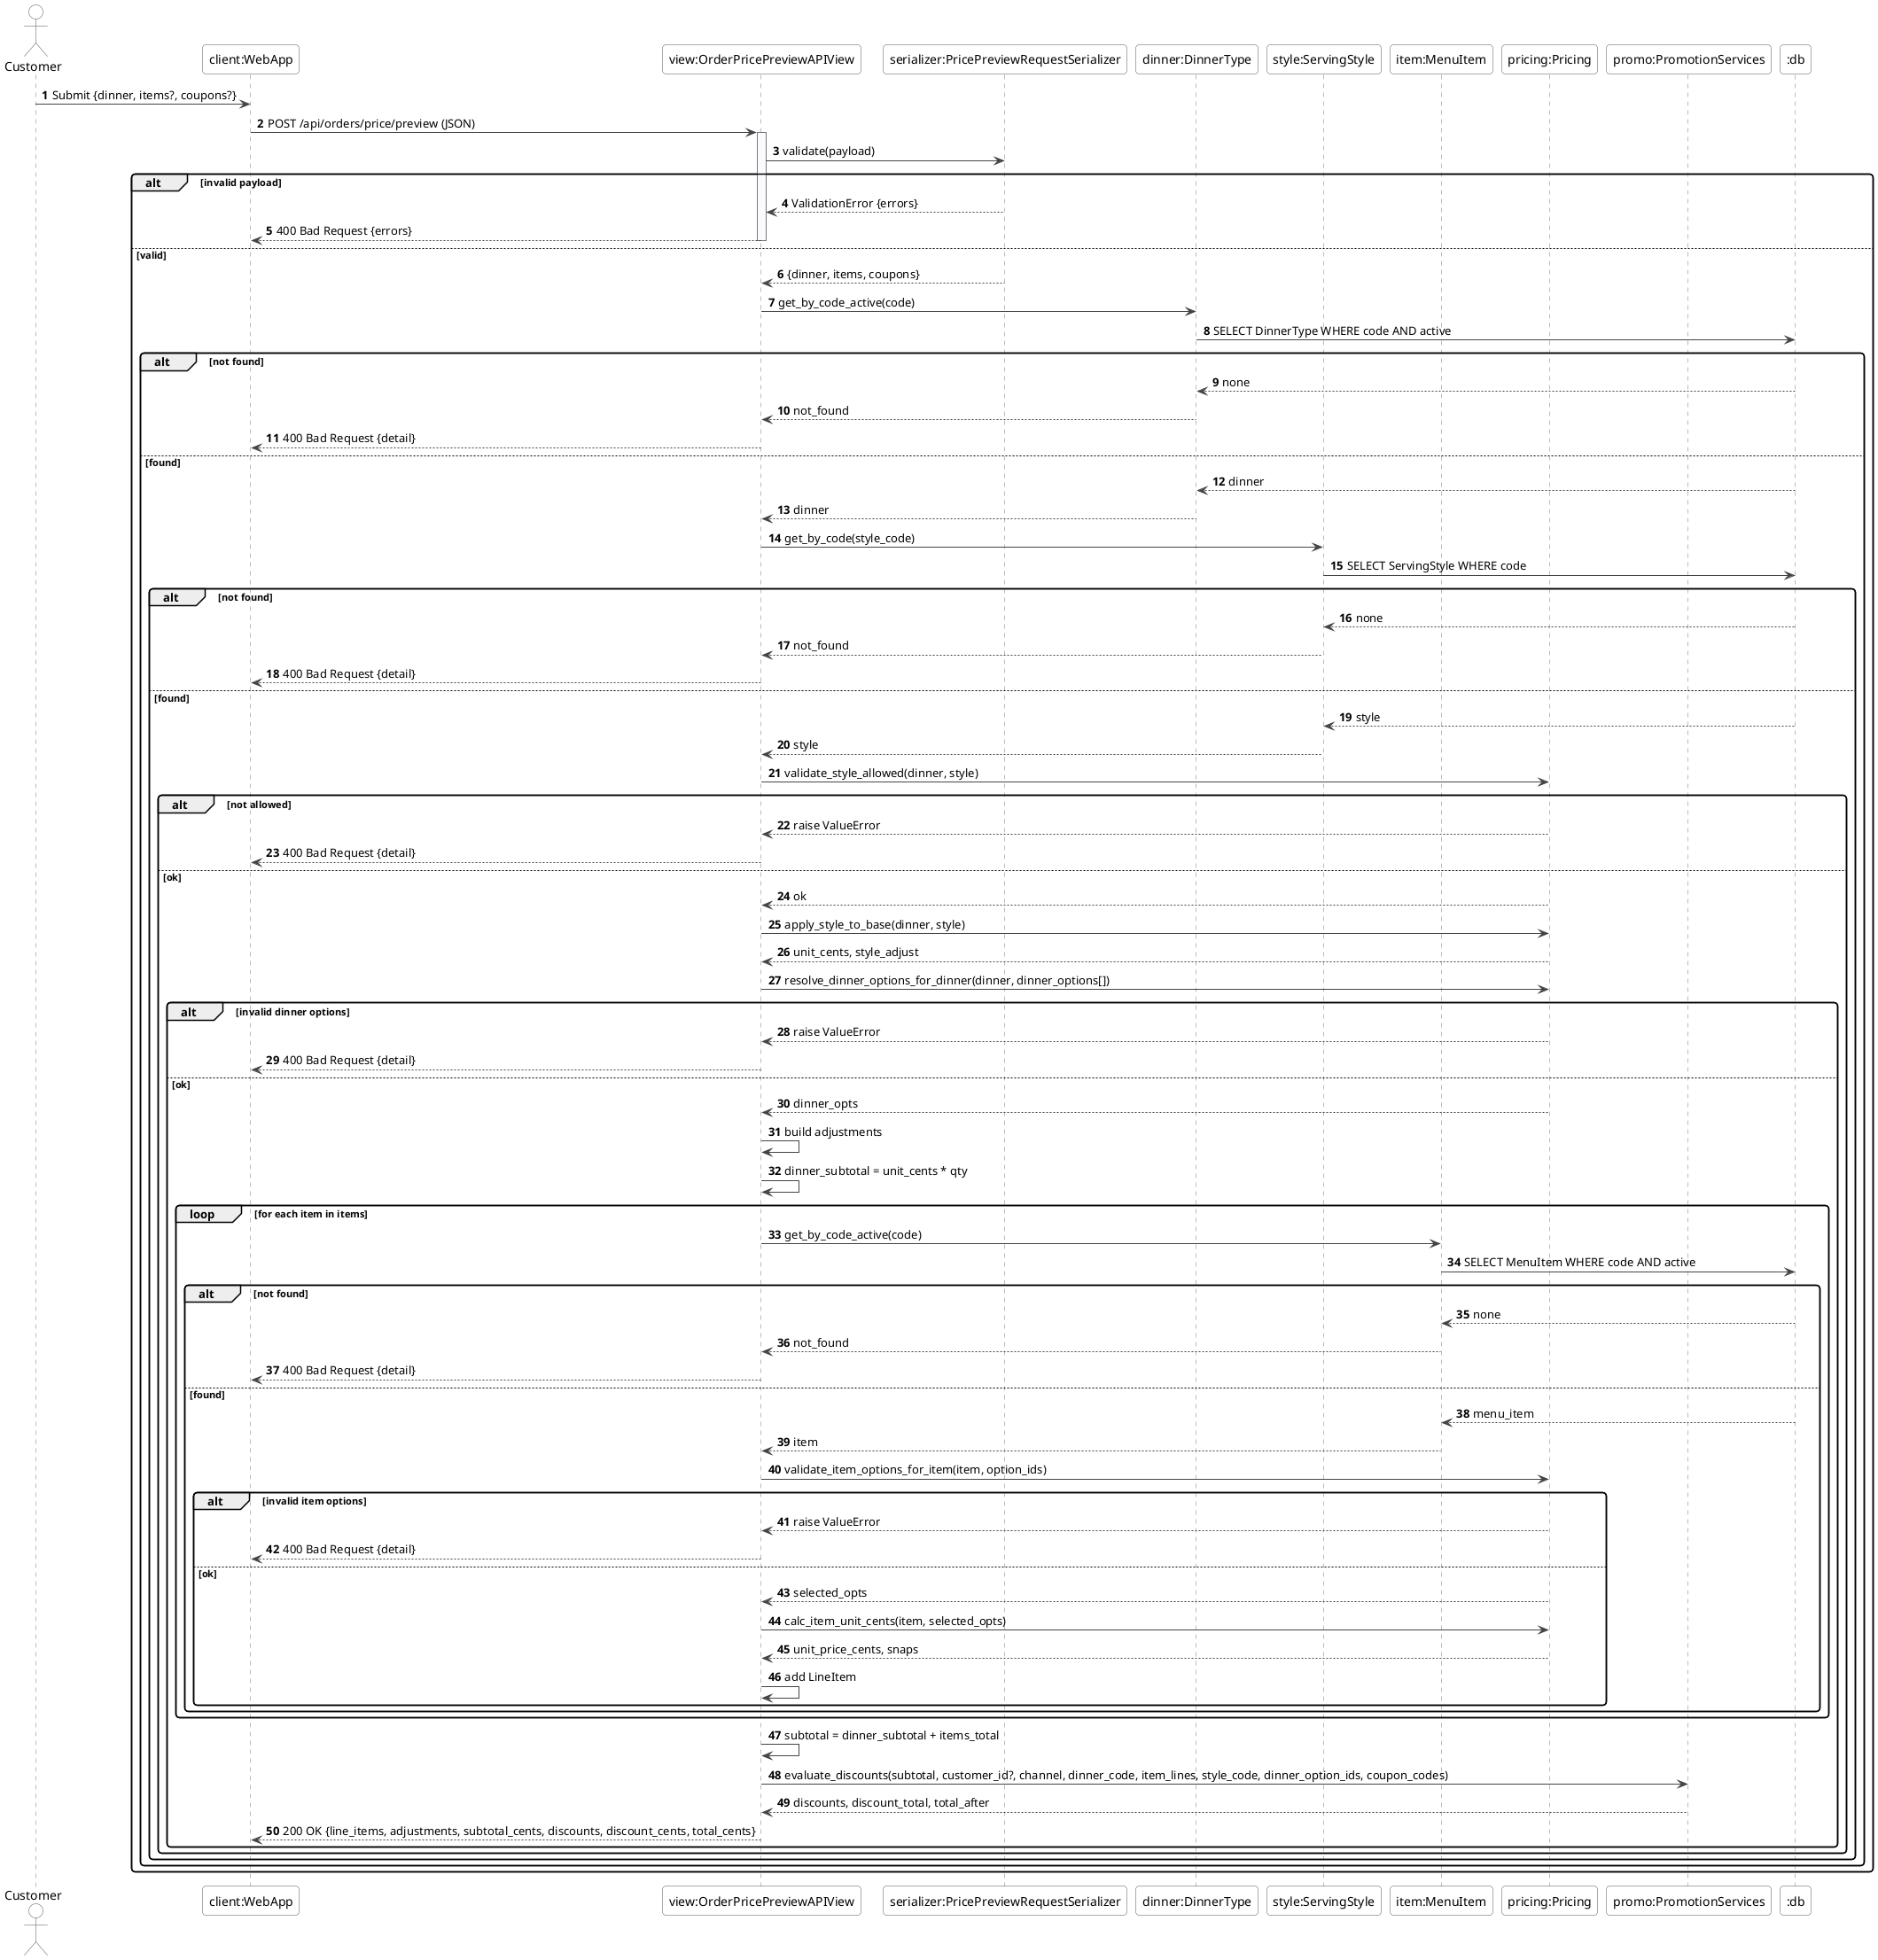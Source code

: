 @startuml OrderPricePreviewSequence
skinparam shadowing false
skinparam roundcorner 8
skinparam sequence {
  ArrowColor #444
  LifeLineBorderColor #777
  LifeLineBackgroundColor #FBFBFF
  ParticipantBorderColor #555
  ParticipantBackgroundColor #FFFFFF
  ActorBorderColor #555
  ActorBackgroundColor #FFFFFF
  BoxBorderColor #999
}

autonumber
actor Customer
participant "client:WebApp" as fe
participant "view:OrderPricePreviewAPIView" as prev
participant "serializer:PricePreviewRequestSerializer" as reqsz
participant "dinner:DinnerType" as dinner
participant "style:ServingStyle" as style
participant "item:MenuItem" as item
participant "pricing:Pricing" as pricing
participant "promo:PromotionServices" as promo
participant ":db" as db

Customer -> fe : Submit {dinner, items?, coupons?}
fe -> prev : POST /api/orders/price/preview (JSON)
activate prev
prev -> reqsz : validate(payload)
alt invalid payload
  reqsz --> prev : ValidationError {errors}
  prev --> fe : 400 Bad Request {errors}
  deactivate prev
else valid
  reqsz --> prev : {dinner, items, coupons}
  prev -> dinner : get_by_code_active(code)
  dinner -> db : SELECT DinnerType WHERE code AND active
  alt not found
    db --> dinner : none
    dinner --> prev : not_found
    prev --> fe : 400 Bad Request {detail}
    deactivate prev
  else found
    db --> dinner : dinner
    dinner --> prev : dinner
    prev -> style : get_by_code(style_code)
    style -> db : SELECT ServingStyle WHERE code
    alt not found
      db --> style : none
      style --> prev : not_found
      prev --> fe : 400 Bad Request {detail}
      deactivate prev
    else found
      db --> style : style
      style --> prev : style
      prev -> pricing : validate_style_allowed(dinner, style)
      alt not allowed
        pricing --> prev : raise ValueError
        prev --> fe : 400 Bad Request {detail}
        deactivate prev
      else ok
        pricing --> prev : ok
        prev -> pricing : apply_style_to_base(dinner, style)
        pricing --> prev : unit_cents, style_adjust
        prev -> pricing : resolve_dinner_options_for_dinner(dinner, dinner_options[])
        alt invalid dinner options
          pricing --> prev : raise ValueError
          prev --> fe : 400 Bad Request {detail}
          deactivate prev
        else ok
          pricing --> prev : dinner_opts
          prev -> prev : build adjustments
          prev -> prev : dinner_subtotal = unit_cents * qty
          loop for each item in items
            prev -> item : get_by_code_active(code)
            item -> db : SELECT MenuItem WHERE code AND active
            alt not found
              db --> item : none
              item --> prev : not_found
              prev --> fe : 400 Bad Request {detail}
              deactivate prev
            else found
              db --> item : menu_item
              item --> prev : item
              prev -> pricing : validate_item_options_for_item(item, option_ids)
              alt invalid item options
                pricing --> prev : raise ValueError
                prev --> fe : 400 Bad Request {detail}
                deactivate prev
              else ok
                pricing --> prev : selected_opts
                prev -> pricing : calc_item_unit_cents(item, selected_opts)
                pricing --> prev : unit_price_cents, snaps
                prev -> prev : add LineItem
              end
            end
          end
          prev -> prev : subtotal = dinner_subtotal + items_total
          prev -> promo : evaluate_discounts(subtotal, customer_id?, channel, dinner_code, item_lines, style_code, dinner_option_ids, coupon_codes)
          promo --> prev : discounts, discount_total, total_after
          prev --> fe : 200 OK {line_items, adjustments, subtotal_cents, discounts, discount_cents, total_cents}
          deactivate prev
        end
      end
    end
  end
end
@enduml